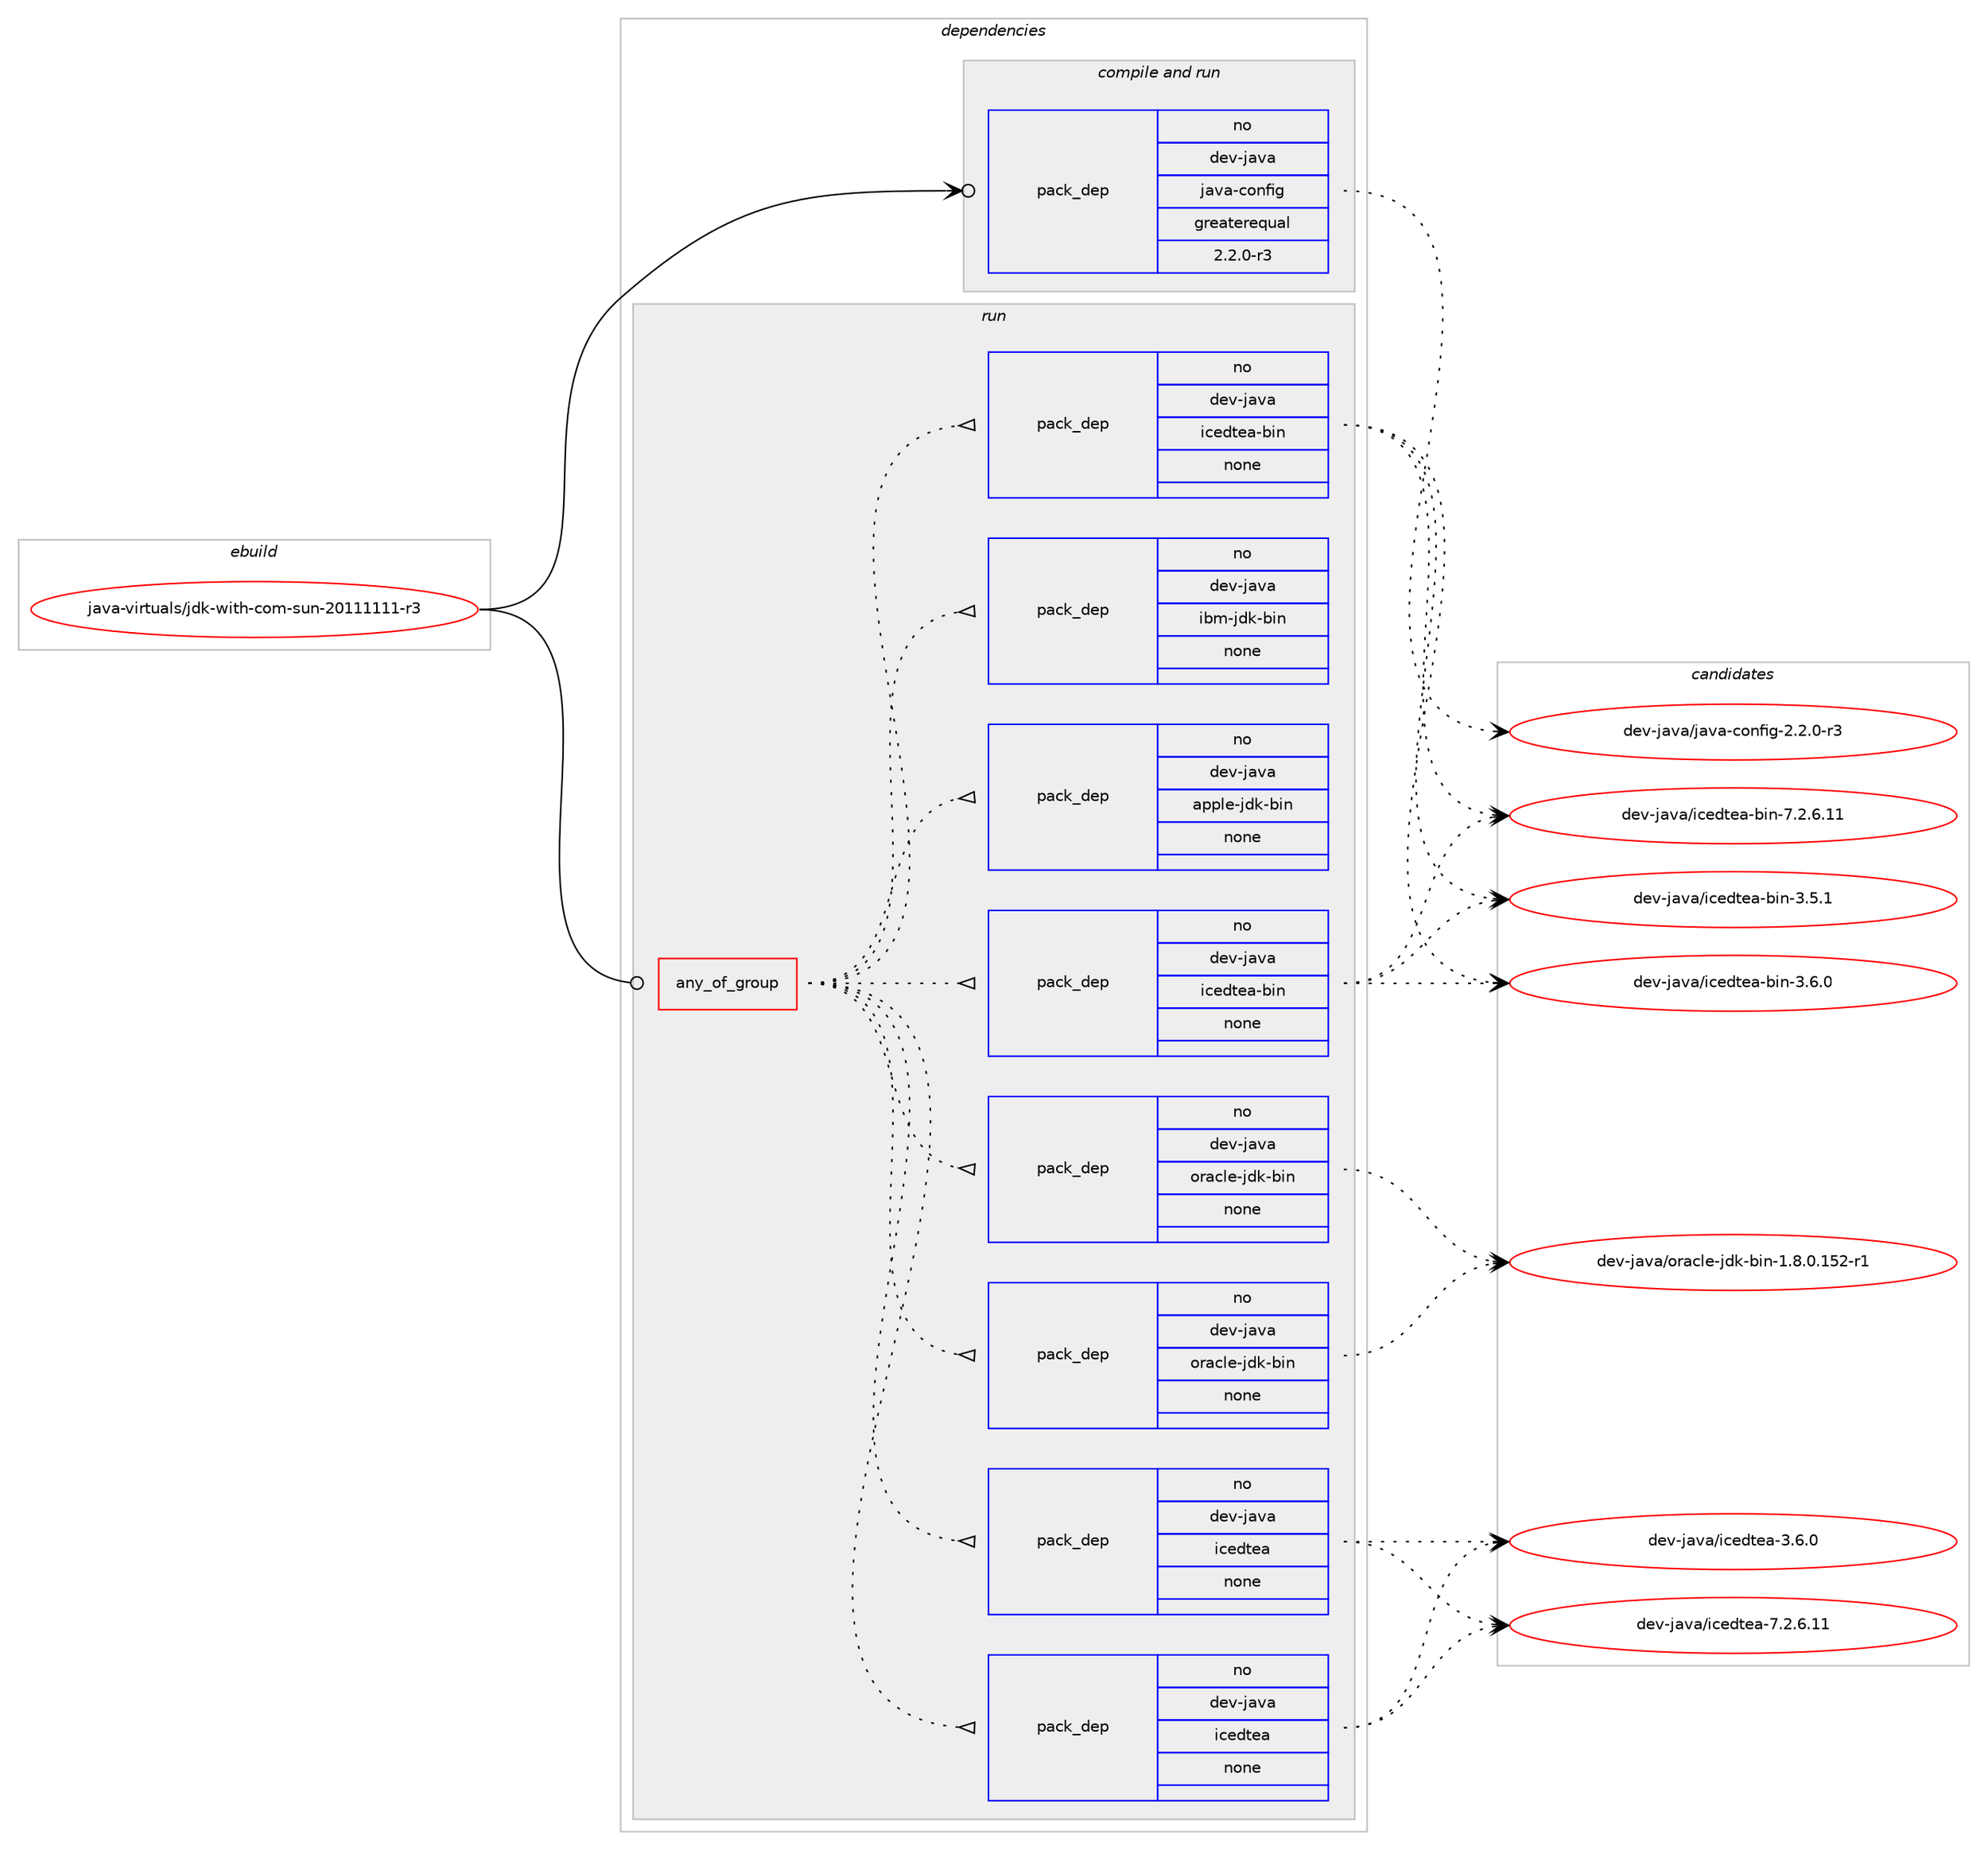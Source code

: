 digraph prolog {

# *************
# Graph options
# *************

newrank=true;
concentrate=true;
compound=true;
graph [rankdir=LR,fontname=Helvetica,fontsize=10,ranksep=1.5];#, ranksep=2.5, nodesep=0.2];
edge  [arrowhead=vee];
node  [fontname=Helvetica,fontsize=10];

# **********
# The ebuild
# **********

subgraph cluster_leftcol {
color=gray;
rank=same;
label=<<i>ebuild</i>>;
id [label="java-virtuals/jdk-with-com-sun-20111111-r3", color=red, width=4, href="../java-virtuals/jdk-with-com-sun-20111111-r3.svg"];
}

# ****************
# The dependencies
# ****************

subgraph cluster_midcol {
color=gray;
label=<<i>dependencies</i>>;
subgraph cluster_compile {
fillcolor="#eeeeee";
style=filled;
label=<<i>compile</i>>;
}
subgraph cluster_compileandrun {
fillcolor="#eeeeee";
style=filled;
label=<<i>compile and run</i>>;
subgraph pack225719 {
dependency312974 [label=<<TABLE BORDER="0" CELLBORDER="1" CELLSPACING="0" CELLPADDING="4" WIDTH="220"><TR><TD ROWSPAN="6" CELLPADDING="30">pack_dep</TD></TR><TR><TD WIDTH="110">no</TD></TR><TR><TD>dev-java</TD></TR><TR><TD>java-config</TD></TR><TR><TD>greaterequal</TD></TR><TR><TD>2.2.0-r3</TD></TR></TABLE>>, shape=none, color=blue];
}
id:e -> dependency312974:w [weight=20,style="solid",arrowhead="odotvee"];
}
subgraph cluster_run {
fillcolor="#eeeeee";
style=filled;
label=<<i>run</i>>;
subgraph any4889 {
dependency312975 [label=<<TABLE BORDER="0" CELLBORDER="1" CELLSPACING="0" CELLPADDING="4"><TR><TD CELLPADDING="10">any_of_group</TD></TR></TABLE>>, shape=none, color=red];subgraph pack225720 {
dependency312976 [label=<<TABLE BORDER="0" CELLBORDER="1" CELLSPACING="0" CELLPADDING="4" WIDTH="220"><TR><TD ROWSPAN="6" CELLPADDING="30">pack_dep</TD></TR><TR><TD WIDTH="110">no</TD></TR><TR><TD>dev-java</TD></TR><TR><TD>icedtea-bin</TD></TR><TR><TD>none</TD></TR><TR><TD></TD></TR></TABLE>>, shape=none, color=blue];
}
dependency312975:e -> dependency312976:w [weight=20,style="dotted",arrowhead="oinv"];
subgraph pack225721 {
dependency312977 [label=<<TABLE BORDER="0" CELLBORDER="1" CELLSPACING="0" CELLPADDING="4" WIDTH="220"><TR><TD ROWSPAN="6" CELLPADDING="30">pack_dep</TD></TR><TR><TD WIDTH="110">no</TD></TR><TR><TD>dev-java</TD></TR><TR><TD>icedtea</TD></TR><TR><TD>none</TD></TR><TR><TD></TD></TR></TABLE>>, shape=none, color=blue];
}
dependency312975:e -> dependency312977:w [weight=20,style="dotted",arrowhead="oinv"];
subgraph pack225722 {
dependency312978 [label=<<TABLE BORDER="0" CELLBORDER="1" CELLSPACING="0" CELLPADDING="4" WIDTH="220"><TR><TD ROWSPAN="6" CELLPADDING="30">pack_dep</TD></TR><TR><TD WIDTH="110">no</TD></TR><TR><TD>dev-java</TD></TR><TR><TD>icedtea-bin</TD></TR><TR><TD>none</TD></TR><TR><TD></TD></TR></TABLE>>, shape=none, color=blue];
}
dependency312975:e -> dependency312978:w [weight=20,style="dotted",arrowhead="oinv"];
subgraph pack225723 {
dependency312979 [label=<<TABLE BORDER="0" CELLBORDER="1" CELLSPACING="0" CELLPADDING="4" WIDTH="220"><TR><TD ROWSPAN="6" CELLPADDING="30">pack_dep</TD></TR><TR><TD WIDTH="110">no</TD></TR><TR><TD>dev-java</TD></TR><TR><TD>icedtea</TD></TR><TR><TD>none</TD></TR><TR><TD></TD></TR></TABLE>>, shape=none, color=blue];
}
dependency312975:e -> dependency312979:w [weight=20,style="dotted",arrowhead="oinv"];
subgraph pack225724 {
dependency312980 [label=<<TABLE BORDER="0" CELLBORDER="1" CELLSPACING="0" CELLPADDING="4" WIDTH="220"><TR><TD ROWSPAN="6" CELLPADDING="30">pack_dep</TD></TR><TR><TD WIDTH="110">no</TD></TR><TR><TD>dev-java</TD></TR><TR><TD>oracle-jdk-bin</TD></TR><TR><TD>none</TD></TR><TR><TD></TD></TR></TABLE>>, shape=none, color=blue];
}
dependency312975:e -> dependency312980:w [weight=20,style="dotted",arrowhead="oinv"];
subgraph pack225725 {
dependency312981 [label=<<TABLE BORDER="0" CELLBORDER="1" CELLSPACING="0" CELLPADDING="4" WIDTH="220"><TR><TD ROWSPAN="6" CELLPADDING="30">pack_dep</TD></TR><TR><TD WIDTH="110">no</TD></TR><TR><TD>dev-java</TD></TR><TR><TD>oracle-jdk-bin</TD></TR><TR><TD>none</TD></TR><TR><TD></TD></TR></TABLE>>, shape=none, color=blue];
}
dependency312975:e -> dependency312981:w [weight=20,style="dotted",arrowhead="oinv"];
subgraph pack225726 {
dependency312982 [label=<<TABLE BORDER="0" CELLBORDER="1" CELLSPACING="0" CELLPADDING="4" WIDTH="220"><TR><TD ROWSPAN="6" CELLPADDING="30">pack_dep</TD></TR><TR><TD WIDTH="110">no</TD></TR><TR><TD>dev-java</TD></TR><TR><TD>apple-jdk-bin</TD></TR><TR><TD>none</TD></TR><TR><TD></TD></TR></TABLE>>, shape=none, color=blue];
}
dependency312975:e -> dependency312982:w [weight=20,style="dotted",arrowhead="oinv"];
subgraph pack225727 {
dependency312983 [label=<<TABLE BORDER="0" CELLBORDER="1" CELLSPACING="0" CELLPADDING="4" WIDTH="220"><TR><TD ROWSPAN="6" CELLPADDING="30">pack_dep</TD></TR><TR><TD WIDTH="110">no</TD></TR><TR><TD>dev-java</TD></TR><TR><TD>ibm-jdk-bin</TD></TR><TR><TD>none</TD></TR><TR><TD></TD></TR></TABLE>>, shape=none, color=blue];
}
dependency312975:e -> dependency312983:w [weight=20,style="dotted",arrowhead="oinv"];
}
id:e -> dependency312975:w [weight=20,style="solid",arrowhead="odot"];
}
}

# **************
# The candidates
# **************

subgraph cluster_choices {
rank=same;
color=gray;
label=<<i>candidates</i>>;

subgraph choice225719 {
color=black;
nodesep=1;
choice10010111845106971189747106971189745991111101021051034550465046484511451 [label="dev-java/java-config-2.2.0-r3", color=red, width=4,href="../dev-java/java-config-2.2.0-r3.svg"];
dependency312974:e -> choice10010111845106971189747106971189745991111101021051034550465046484511451:w [style=dotted,weight="100"];
}
subgraph choice225720 {
color=black;
nodesep=1;
choice1001011184510697118974710599101100116101974598105110455146534649 [label="dev-java/icedtea-bin-3.5.1", color=red, width=4,href="../dev-java/icedtea-bin-3.5.1.svg"];
choice1001011184510697118974710599101100116101974598105110455146544648 [label="dev-java/icedtea-bin-3.6.0", color=red, width=4,href="../dev-java/icedtea-bin-3.6.0.svg"];
choice1001011184510697118974710599101100116101974598105110455546504654464949 [label="dev-java/icedtea-bin-7.2.6.11", color=red, width=4,href="../dev-java/icedtea-bin-7.2.6.11.svg"];
dependency312976:e -> choice1001011184510697118974710599101100116101974598105110455146534649:w [style=dotted,weight="100"];
dependency312976:e -> choice1001011184510697118974710599101100116101974598105110455146544648:w [style=dotted,weight="100"];
dependency312976:e -> choice1001011184510697118974710599101100116101974598105110455546504654464949:w [style=dotted,weight="100"];
}
subgraph choice225721 {
color=black;
nodesep=1;
choice100101118451069711897471059910110011610197455146544648 [label="dev-java/icedtea-3.6.0", color=red, width=4,href="../dev-java/icedtea-3.6.0.svg"];
choice100101118451069711897471059910110011610197455546504654464949 [label="dev-java/icedtea-7.2.6.11", color=red, width=4,href="../dev-java/icedtea-7.2.6.11.svg"];
dependency312977:e -> choice100101118451069711897471059910110011610197455146544648:w [style=dotted,weight="100"];
dependency312977:e -> choice100101118451069711897471059910110011610197455546504654464949:w [style=dotted,weight="100"];
}
subgraph choice225722 {
color=black;
nodesep=1;
choice1001011184510697118974710599101100116101974598105110455146534649 [label="dev-java/icedtea-bin-3.5.1", color=red, width=4,href="../dev-java/icedtea-bin-3.5.1.svg"];
choice1001011184510697118974710599101100116101974598105110455146544648 [label="dev-java/icedtea-bin-3.6.0", color=red, width=4,href="../dev-java/icedtea-bin-3.6.0.svg"];
choice1001011184510697118974710599101100116101974598105110455546504654464949 [label="dev-java/icedtea-bin-7.2.6.11", color=red, width=4,href="../dev-java/icedtea-bin-7.2.6.11.svg"];
dependency312978:e -> choice1001011184510697118974710599101100116101974598105110455146534649:w [style=dotted,weight="100"];
dependency312978:e -> choice1001011184510697118974710599101100116101974598105110455146544648:w [style=dotted,weight="100"];
dependency312978:e -> choice1001011184510697118974710599101100116101974598105110455546504654464949:w [style=dotted,weight="100"];
}
subgraph choice225723 {
color=black;
nodesep=1;
choice100101118451069711897471059910110011610197455146544648 [label="dev-java/icedtea-3.6.0", color=red, width=4,href="../dev-java/icedtea-3.6.0.svg"];
choice100101118451069711897471059910110011610197455546504654464949 [label="dev-java/icedtea-7.2.6.11", color=red, width=4,href="../dev-java/icedtea-7.2.6.11.svg"];
dependency312979:e -> choice100101118451069711897471059910110011610197455146544648:w [style=dotted,weight="100"];
dependency312979:e -> choice100101118451069711897471059910110011610197455546504654464949:w [style=dotted,weight="100"];
}
subgraph choice225724 {
color=black;
nodesep=1;
choice100101118451069711897471111149799108101451061001074598105110454946564648464953504511449 [label="dev-java/oracle-jdk-bin-1.8.0.152-r1", color=red, width=4,href="../dev-java/oracle-jdk-bin-1.8.0.152-r1.svg"];
dependency312980:e -> choice100101118451069711897471111149799108101451061001074598105110454946564648464953504511449:w [style=dotted,weight="100"];
}
subgraph choice225725 {
color=black;
nodesep=1;
choice100101118451069711897471111149799108101451061001074598105110454946564648464953504511449 [label="dev-java/oracle-jdk-bin-1.8.0.152-r1", color=red, width=4,href="../dev-java/oracle-jdk-bin-1.8.0.152-r1.svg"];
dependency312981:e -> choice100101118451069711897471111149799108101451061001074598105110454946564648464953504511449:w [style=dotted,weight="100"];
}
subgraph choice225726 {
color=black;
nodesep=1;
}
subgraph choice225727 {
color=black;
nodesep=1;
}
}

}
